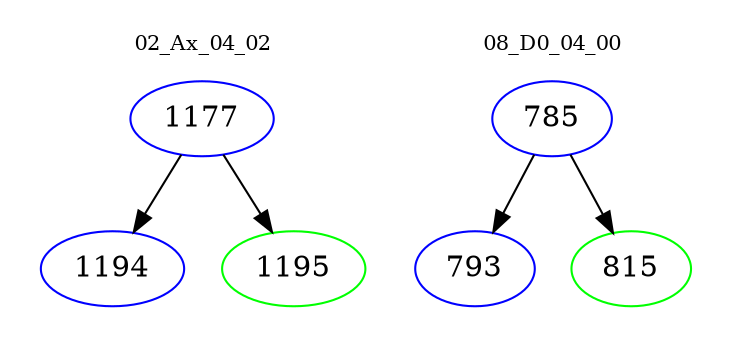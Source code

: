 digraph{
subgraph cluster_0 {
color = white
label = "02_Ax_04_02";
fontsize=10;
T0_1177 [label="1177", color="blue"]
T0_1177 -> T0_1194 [color="black"]
T0_1194 [label="1194", color="blue"]
T0_1177 -> T0_1195 [color="black"]
T0_1195 [label="1195", color="green"]
}
subgraph cluster_1 {
color = white
label = "08_D0_04_00";
fontsize=10;
T1_785 [label="785", color="blue"]
T1_785 -> T1_793 [color="black"]
T1_793 [label="793", color="blue"]
T1_785 -> T1_815 [color="black"]
T1_815 [label="815", color="green"]
}
}
